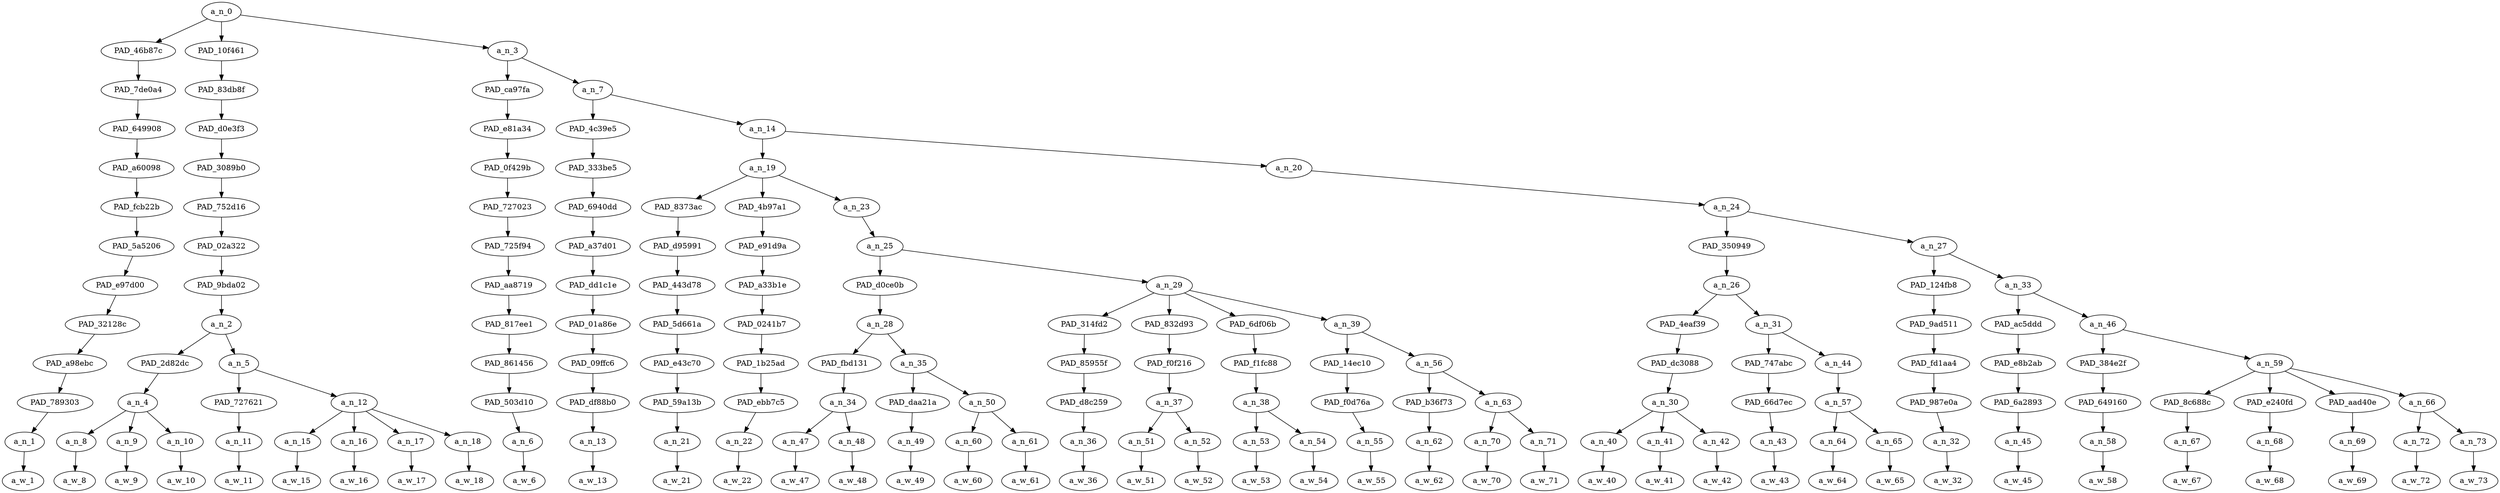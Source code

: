 strict digraph "" {
	a_n_0	[div_dir=1,
		index=0,
		level=12,
		pos="5.430447048611111,12!",
		text_span="[0, 1, 2, 3, 4, 5, 6, 7, 8, 9, 10, 11, 12, 13, 14, 15, 16, 17, 18, 19, 20, 21, 22, 23, 24, 25, 26, 27, 28, 29, 30, 31, 32, 33, 34, \
35, 36, 37, 38, 39, 40]",
		value=1.00000001];
	PAD_46b87c	[div_dir=1,
		index=0,
		level=11,
		pos="0.0,11!",
		text_span="[0]",
		value=0.05849847];
	a_n_0 -> PAD_46b87c;
	PAD_10f461	[div_dir=1,
		index=1,
		level=11,
		pos="3.625,11!",
		text_span="[1, 2, 3, 4, 5, 6, 7, 8]",
		value=0.19998719];
	a_n_0 -> PAD_10f461;
	a_n_3	[div_dir=1,
		index=2,
		level=11,
		pos="12.666341145833332,11!",
		text_span="[9, 10, 11, 12, 13, 14, 15, 16, 17, 18, 19, 20, 21, 22, 23, 24, 25, 26, 27, 28, 29, 30, 31, 32, 33, 34, 35, 36, 37, 38, 39, 40]",
		value=0.74110036];
	a_n_0 -> a_n_3;
	PAD_7de0a4	[div_dir=1,
		index=0,
		level=10,
		pos="0.0,10!",
		text_span="[0]",
		value=0.05849847];
	PAD_46b87c -> PAD_7de0a4;
	PAD_649908	[div_dir=1,
		index=0,
		level=9,
		pos="0.0,9!",
		text_span="[0]",
		value=0.05849847];
	PAD_7de0a4 -> PAD_649908;
	PAD_a60098	[div_dir=1,
		index=0,
		level=8,
		pos="0.0,8!",
		text_span="[0]",
		value=0.05849847];
	PAD_649908 -> PAD_a60098;
	PAD_fcb22b	[div_dir=1,
		index=0,
		level=7,
		pos="0.0,7!",
		text_span="[0]",
		value=0.05849847];
	PAD_a60098 -> PAD_fcb22b;
	PAD_5a5206	[div_dir=1,
		index=0,
		level=6,
		pos="0.0,6!",
		text_span="[0]",
		value=0.05849847];
	PAD_fcb22b -> PAD_5a5206;
	PAD_e97d00	[div_dir=1,
		index=0,
		level=5,
		pos="0.0,5!",
		text_span="[0]",
		value=0.05849847];
	PAD_5a5206 -> PAD_e97d00;
	PAD_32128c	[div_dir=1,
		index=0,
		level=4,
		pos="0.0,4!",
		text_span="[0]",
		value=0.05849847];
	PAD_e97d00 -> PAD_32128c;
	PAD_a98ebc	[div_dir=1,
		index=0,
		level=3,
		pos="0.0,3!",
		text_span="[0]",
		value=0.05849847];
	PAD_32128c -> PAD_a98ebc;
	PAD_789303	[div_dir=1,
		index=0,
		level=2,
		pos="0.0,2!",
		text_span="[0]",
		value=0.05849847];
	PAD_a98ebc -> PAD_789303;
	a_n_1	[div_dir=1,
		index=0,
		level=1,
		pos="0.0,1!",
		text_span="[0]",
		value=0.05849847];
	PAD_789303 -> a_n_1;
	a_w_1	[div_dir=0,
		index=0,
		level=0,
		pos="0,0!",
		text_span="[0]",
		value=america];
	a_n_1 -> a_w_1;
	PAD_83db8f	[div_dir=1,
		index=1,
		level=10,
		pos="3.625,10!",
		text_span="[1, 2, 3, 4, 5, 6, 7, 8]",
		value=0.19998719];
	PAD_10f461 -> PAD_83db8f;
	PAD_d0e3f3	[div_dir=1,
		index=1,
		level=9,
		pos="3.625,9!",
		text_span="[1, 2, 3, 4, 5, 6, 7, 8]",
		value=0.19998719];
	PAD_83db8f -> PAD_d0e3f3;
	PAD_3089b0	[div_dir=1,
		index=1,
		level=8,
		pos="3.625,8!",
		text_span="[1, 2, 3, 4, 5, 6, 7, 8]",
		value=0.19998719];
	PAD_d0e3f3 -> PAD_3089b0;
	PAD_752d16	[div_dir=1,
		index=1,
		level=7,
		pos="3.625,7!",
		text_span="[1, 2, 3, 4, 5, 6, 7, 8]",
		value=0.19998719];
	PAD_3089b0 -> PAD_752d16;
	PAD_02a322	[div_dir=1,
		index=1,
		level=6,
		pos="3.625,6!",
		text_span="[1, 2, 3, 4, 5, 6, 7, 8]",
		value=0.19998719];
	PAD_752d16 -> PAD_02a322;
	PAD_9bda02	[div_dir=1,
		index=1,
		level=5,
		pos="3.625,5!",
		text_span="[1, 2, 3, 4, 5, 6, 7, 8]",
		value=0.19998719];
	PAD_02a322 -> PAD_9bda02;
	a_n_2	[div_dir=1,
		index=1,
		level=4,
		pos="3.625,4!",
		text_span="[1, 2, 3, 4, 5, 6, 7, 8]",
		value=0.19998719];
	PAD_9bda02 -> a_n_2;
	PAD_2d82dc	[div_dir=1,
		index=1,
		level=3,
		pos="2.0,3!",
		text_span="[1, 2, 3]",
		value=0.12355003];
	a_n_2 -> PAD_2d82dc;
	a_n_5	[div_dir=1,
		index=2,
		level=3,
		pos="5.25,3!",
		text_span="[4, 5, 6, 7, 8]",
		value=0.07628366];
	a_n_2 -> a_n_5;
	a_n_4	[div_dir=1,
		index=1,
		level=2,
		pos="2.0,2!",
		text_span="[1, 2, 3]",
		value=0.12355003];
	PAD_2d82dc -> a_n_4;
	a_n_8	[div_dir=1,
		index=1,
		level=1,
		pos="1.0,1!",
		text_span="[1]",
		value=0.02565979];
	a_n_4 -> a_n_8;
	a_n_9	[div_dir=1,
		index=2,
		level=1,
		pos="2.0,1!",
		text_span="[2]",
		value=0.02685892];
	a_n_4 -> a_n_9;
	a_n_10	[div_dir=1,
		index=3,
		level=1,
		pos="3.0,1!",
		text_span="[3]",
		value=0.07092641];
	a_n_4 -> a_n_10;
	a_w_8	[div_dir=0,
		index=1,
		level=0,
		pos="1,0!",
		text_span="[1]",
		value=the];
	a_n_8 -> a_w_8;
	a_w_9	[div_dir=0,
		index=2,
		level=0,
		pos="2,0!",
		text_span="[2]",
		value=rulers];
	a_n_9 -> a_w_9;
	a_w_10	[div_dir=0,
		index=3,
		level=0,
		pos="3,0!",
		text_span="[3]",
		value=overlords];
	a_n_10 -> a_w_10;
	PAD_727621	[div_dir=1,
		index=2,
		level=2,
		pos="4.0,2!",
		text_span="[4]",
		value=0.01292640];
	a_n_5 -> PAD_727621;
	a_n_12	[div_dir=1,
		index=3,
		level=2,
		pos="6.5,2!",
		text_span="[5, 6, 7, 8]",
		value=0.06324511];
	a_n_5 -> a_n_12;
	a_n_11	[div_dir=1,
		index=4,
		level=1,
		pos="4.0,1!",
		text_span="[4]",
		value=0.01292640];
	PAD_727621 -> a_n_11;
	a_w_11	[div_dir=0,
		index=4,
		level=0,
		pos="4,0!",
		text_span="[4]",
		value=at];
	a_n_11 -> a_w_11;
	a_n_15	[div_dir=1,
		index=5,
		level=1,
		pos="5.0,1!",
		text_span="[5]",
		value=0.01162522];
	a_n_12 -> a_n_15;
	a_n_16	[div_dir=1,
		index=6,
		level=1,
		pos="6.0,1!",
		text_span="[6]",
		value=0.01819295];
	a_n_12 -> a_n_16;
	a_n_17	[div_dir=-1,
		index=7,
		level=1,
		pos="7.0,1!",
		text_span="[7]",
		value=0.01752290];
	a_n_12 -> a_n_17;
	a_n_18	[div_dir=1,
		index=8,
		level=1,
		pos="8.0,1!",
		text_span="[8]",
		value=0.01579126];
	a_n_12 -> a_n_18;
	a_w_15	[div_dir=0,
		index=5,
		level=0,
		pos="5,0!",
		text_span="[5]",
		value=the1];
	a_n_15 -> a_w_15;
	a_w_16	[div_dir=0,
		index=6,
		level=0,
		pos="6,0!",
		text_span="[6]",
		value=federal];
	a_n_16 -> a_w_16;
	a_w_17	[div_dir=0,
		index=7,
		level=0,
		pos="7,0!",
		text_span="[7]",
		value=local];
	a_n_17 -> a_w_17;
	a_w_18	[div_dir=0,
		index=8,
		level=0,
		pos="8,0!",
		text_span="[8]",
		value=levels];
	a_n_18 -> a_w_18;
	PAD_ca97fa	[div_dir=1,
		index=2,
		level=10,
		pos="9.0,10!",
		text_span="[9]",
		value=0.01180423];
	a_n_3 -> PAD_ca97fa;
	a_n_7	[div_dir=1,
		index=3,
		level=10,
		pos="16.332682291666664,10!",
		text_span="[10, 11, 12, 13, 14, 15, 16, 17, 18, 19, 20, 21, 22, 23, 24, 25, 26, 27, 28, 29, 30, 31, 32, 33, 34, 35, 36, 37, 38, 39, 40]",
		value=0.72899919];
	a_n_3 -> a_n_7;
	PAD_e81a34	[div_dir=1,
		index=2,
		level=9,
		pos="9.0,9!",
		text_span="[9]",
		value=0.01180423];
	PAD_ca97fa -> PAD_e81a34;
	PAD_0f429b	[div_dir=1,
		index=2,
		level=8,
		pos="9.0,8!",
		text_span="[9]",
		value=0.01180423];
	PAD_e81a34 -> PAD_0f429b;
	PAD_727023	[div_dir=1,
		index=2,
		level=7,
		pos="9.0,7!",
		text_span="[9]",
		value=0.01180423];
	PAD_0f429b -> PAD_727023;
	PAD_725f94	[div_dir=1,
		index=2,
		level=6,
		pos="9.0,6!",
		text_span="[9]",
		value=0.01180423];
	PAD_727023 -> PAD_725f94;
	PAD_aa8719	[div_dir=1,
		index=2,
		level=5,
		pos="9.0,5!",
		text_span="[9]",
		value=0.01180423];
	PAD_725f94 -> PAD_aa8719;
	PAD_817ee1	[div_dir=1,
		index=2,
		level=4,
		pos="9.0,4!",
		text_span="[9]",
		value=0.01180423];
	PAD_aa8719 -> PAD_817ee1;
	PAD_861456	[div_dir=1,
		index=3,
		level=3,
		pos="9.0,3!",
		text_span="[9]",
		value=0.01180423];
	PAD_817ee1 -> PAD_861456;
	PAD_503d10	[div_dir=1,
		index=4,
		level=2,
		pos="9.0,2!",
		text_span="[9]",
		value=0.01180423];
	PAD_861456 -> PAD_503d10;
	a_n_6	[div_dir=1,
		index=9,
		level=1,
		pos="9.0,1!",
		text_span="[9]",
		value=0.01180423];
	PAD_503d10 -> a_n_6;
	a_w_6	[div_dir=0,
		index=9,
		level=0,
		pos="9,0!",
		text_span="[9]",
		value=have];
	a_n_6 -> a_w_6;
	PAD_4c39e5	[div_dir=1,
		index=3,
		level=9,
		pos="10.0,9!",
		text_span="[10]",
		value=0.01068966];
	a_n_7 -> PAD_4c39e5;
	a_n_14	[div_dir=1,
		index=4,
		level=9,
		pos="22.665364583333332,9!",
		text_span="[11, 12, 13, 14, 15, 16, 17, 18, 19, 20, 21, 22, 23, 24, 25, 26, 27, 28, 29, 30, 31, 32, 33, 34, 35, 36, 37, 38, 39, 40]",
		value=0.71801832];
	a_n_7 -> a_n_14;
	PAD_333be5	[div_dir=1,
		index=3,
		level=8,
		pos="10.0,8!",
		text_span="[10]",
		value=0.01068966];
	PAD_4c39e5 -> PAD_333be5;
	PAD_6940dd	[div_dir=1,
		index=3,
		level=7,
		pos="10.0,7!",
		text_span="[10]",
		value=0.01068966];
	PAD_333be5 -> PAD_6940dd;
	PAD_a37d01	[div_dir=1,
		index=3,
		level=6,
		pos="10.0,6!",
		text_span="[10]",
		value=0.01068966];
	PAD_6940dd -> PAD_a37d01;
	PAD_dd1c1e	[div_dir=1,
		index=3,
		level=5,
		pos="10.0,5!",
		text_span="[10]",
		value=0.01068966];
	PAD_a37d01 -> PAD_dd1c1e;
	PAD_01a86e	[div_dir=1,
		index=3,
		level=4,
		pos="10.0,4!",
		text_span="[10]",
		value=0.01068966];
	PAD_dd1c1e -> PAD_01a86e;
	PAD_09ffc6	[div_dir=1,
		index=4,
		level=3,
		pos="10.0,3!",
		text_span="[10]",
		value=0.01068966];
	PAD_01a86e -> PAD_09ffc6;
	PAD_df88b0	[div_dir=1,
		index=5,
		level=2,
		pos="10.0,2!",
		text_span="[10]",
		value=0.01068966];
	PAD_09ffc6 -> PAD_df88b0;
	a_n_13	[div_dir=1,
		index=10,
		level=1,
		pos="10.0,1!",
		text_span="[10]",
		value=0.01068966];
	PAD_df88b0 -> a_n_13;
	a_w_13	[div_dir=0,
		index=10,
		level=0,
		pos="10,0!",
		text_span="[10]",
		value=made];
	a_n_13 -> a_w_13;
	a_n_19	[div_dir=1,
		index=4,
		level=8,
		pos="13.557291666666666,8!",
		text_span="[11, 12, 13, 14, 15, 16, 17, 18, 19, 20, 21, 22, 23, 24, 25, 26]",
		value=0.23908238];
	a_n_14 -> a_n_19;
	a_n_20	[div_dir=1,
		index=5,
		level=8,
		pos="31.7734375,8!",
		text_span="[27, 28, 29, 30, 31, 32, 33, 34, 35, 36, 37, 38, 39, 40]",
		value=0.47864481];
	a_n_14 -> a_n_20;
	PAD_8373ac	[div_dir=1,
		index=4,
		level=7,
		pos="11.0,7!",
		text_span="[11]",
		value=0.01091961];
	a_n_19 -> PAD_8373ac;
	PAD_4b97a1	[div_dir=-1,
		index=5,
		level=7,
		pos="12.0,7!",
		text_span="[12]",
		value=0.01686517];
	a_n_19 -> PAD_4b97a1;
	a_n_23	[div_dir=1,
		index=6,
		level=7,
		pos="17.671875,7!",
		text_span="[13, 14, 15, 16, 17, 18, 19, 20, 21, 22, 23, 24, 25, 26]",
		value=0.21113346];
	a_n_19 -> a_n_23;
	PAD_d95991	[div_dir=1,
		index=4,
		level=6,
		pos="11.0,6!",
		text_span="[11]",
		value=0.01091961];
	PAD_8373ac -> PAD_d95991;
	PAD_443d78	[div_dir=1,
		index=4,
		level=5,
		pos="11.0,5!",
		text_span="[11]",
		value=0.01091961];
	PAD_d95991 -> PAD_443d78;
	PAD_5d661a	[div_dir=1,
		index=4,
		level=4,
		pos="11.0,4!",
		text_span="[11]",
		value=0.01091961];
	PAD_443d78 -> PAD_5d661a;
	PAD_e43c70	[div_dir=1,
		index=5,
		level=3,
		pos="11.0,3!",
		text_span="[11]",
		value=0.01091961];
	PAD_5d661a -> PAD_e43c70;
	PAD_59a13b	[div_dir=1,
		index=6,
		level=2,
		pos="11.0,2!",
		text_span="[11]",
		value=0.01091961];
	PAD_e43c70 -> PAD_59a13b;
	a_n_21	[div_dir=1,
		index=11,
		level=1,
		pos="11.0,1!",
		text_span="[11]",
		value=0.01091961];
	PAD_59a13b -> a_n_21;
	a_w_21	[div_dir=0,
		index=11,
		level=0,
		pos="11,0!",
		text_span="[11]",
		value=a];
	a_n_21 -> a_w_21;
	PAD_e91d9a	[div_dir=-1,
		index=5,
		level=6,
		pos="12.0,6!",
		text_span="[12]",
		value=0.01686517];
	PAD_4b97a1 -> PAD_e91d9a;
	PAD_a33b1e	[div_dir=-1,
		index=5,
		level=5,
		pos="12.0,5!",
		text_span="[12]",
		value=0.01686517];
	PAD_e91d9a -> PAD_a33b1e;
	PAD_0241b7	[div_dir=-1,
		index=5,
		level=4,
		pos="12.0,4!",
		text_span="[12]",
		value=0.01686517];
	PAD_a33b1e -> PAD_0241b7;
	PAD_1b25ad	[div_dir=-1,
		index=6,
		level=3,
		pos="12.0,3!",
		text_span="[12]",
		value=0.01686517];
	PAD_0241b7 -> PAD_1b25ad;
	PAD_ebb7c5	[div_dir=-1,
		index=7,
		level=2,
		pos="12.0,2!",
		text_span="[12]",
		value=0.01686517];
	PAD_1b25ad -> PAD_ebb7c5;
	a_n_22	[div_dir=-1,
		index=12,
		level=1,
		pos="12.0,1!",
		text_span="[12]",
		value=0.01686517];
	PAD_ebb7c5 -> a_n_22;
	a_w_22	[div_dir=0,
		index=12,
		level=0,
		pos="12,0!",
		text_span="[12]",
		value=declaration];
	a_n_22 -> a_w_22;
	a_n_25	[div_dir=1,
		index=6,
		level=6,
		pos="17.671875,6!",
		text_span="[13, 14, 15, 16, 17, 18, 19, 20, 21, 22, 23, 24, 25, 26]",
		value=0.21096920];
	a_n_23 -> a_n_25;
	PAD_d0ce0b	[div_dir=1,
		index=6,
		level=5,
		pos="14.625,5!",
		text_span="[13, 14, 15, 16, 17]",
		value=0.09359502];
	a_n_25 -> PAD_d0ce0b;
	a_n_29	[div_dir=1,
		index=7,
		level=5,
		pos="20.71875,5!",
		text_span="[18, 19, 20, 21, 22, 23, 24, 25, 26]",
		value=0.11720993];
	a_n_25 -> a_n_29;
	a_n_28	[div_dir=1,
		index=6,
		level=4,
		pos="14.625,4!",
		text_span="[13, 14, 15, 16, 17]",
		value=0.09359502];
	PAD_d0ce0b -> a_n_28;
	PAD_fbd131	[div_dir=1,
		index=7,
		level=3,
		pos="13.5,3!",
		text_span="[13, 14]",
		value=0.03095559];
	a_n_28 -> PAD_fbd131;
	a_n_35	[div_dir=1,
		index=8,
		level=3,
		pos="15.75,3!",
		text_span="[15, 16, 17]",
		value=0.06249807];
	a_n_28 -> a_n_35;
	a_n_34	[div_dir=1,
		index=8,
		level=2,
		pos="13.5,2!",
		text_span="[13, 14]",
		value=0.03095559];
	PAD_fbd131 -> a_n_34;
	a_n_47	[div_dir=1,
		index=13,
		level=1,
		pos="13.0,1!",
		text_span="[13]",
		value=0.01219922];
	a_n_34 -> a_n_47;
	a_n_48	[div_dir=1,
		index=14,
		level=1,
		pos="14.0,1!",
		text_span="[14]",
		value=0.01867195];
	a_n_34 -> a_n_48;
	a_w_47	[div_dir=0,
		index=13,
		level=0,
		pos="13,0!",
		text_span="[13]",
		value=the2];
	a_n_47 -> a_w_47;
	a_w_48	[div_dir=0,
		index=14,
		level=0,
		pos="14,0!",
		text_span="[14]",
		value=lives];
	a_n_48 -> a_w_48;
	PAD_daa21a	[div_dir=1,
		index=9,
		level=2,
		pos="15.0,2!",
		text_span="[15]",
		value=0.01444862];
	a_n_35 -> PAD_daa21a;
	a_n_50	[div_dir=1,
		index=10,
		level=2,
		pos="16.5,2!",
		text_span="[16, 17]",
		value=0.04793578];
	a_n_35 -> a_n_50;
	a_n_49	[div_dir=1,
		index=15,
		level=1,
		pos="15.0,1!",
		text_span="[15]",
		value=0.01444862];
	PAD_daa21a -> a_n_49;
	a_w_49	[div_dir=0,
		index=15,
		level=0,
		pos="15,0!",
		text_span="[15]",
		value=of];
	a_n_49 -> a_w_49;
	a_n_60	[div_dir=1,
		index=16,
		level=1,
		pos="16.0,1!",
		text_span="[16]",
		value=0.02712915];
	a_n_50 -> a_n_60;
	a_n_61	[div_dir=-1,
		index=17,
		level=1,
		pos="17.0,1!",
		text_span="[17]",
		value=0.02072449];
	a_n_50 -> a_n_61;
	a_w_60	[div_dir=0,
		index=16,
		level=0,
		pos="16,0!",
		text_span="[16]",
		value=american];
	a_n_60 -> a_w_60;
	a_w_61	[div_dir=0,
		index=17,
		level=0,
		pos="17,0!",
		text_span="[17]",
		value=citizens];
	a_n_61 -> a_w_61;
	PAD_314fd2	[div_dir=1,
		index=7,
		level=4,
		pos="18.0,4!",
		text_span="[18]",
		value=0.01285243];
	a_n_29 -> PAD_314fd2;
	PAD_832d93	[div_dir=-1,
		index=8,
		level=4,
		pos="19.5,4!",
		text_span="[19, 20]",
		value=0.02282359];
	a_n_29 -> PAD_832d93;
	PAD_6df06b	[div_dir=1,
		index=9,
		level=4,
		pos="21.5,4!",
		text_span="[21, 22]",
		value=0.02866065];
	a_n_29 -> PAD_6df06b;
	a_n_39	[div_dir=1,
		index=10,
		level=4,
		pos="23.875,4!",
		text_span="[23, 24, 25, 26]",
		value=0.05277312];
	a_n_29 -> a_n_39;
	PAD_85955f	[div_dir=1,
		index=9,
		level=3,
		pos="18.0,3!",
		text_span="[18]",
		value=0.01285243];
	PAD_314fd2 -> PAD_85955f;
	PAD_d8c259	[div_dir=1,
		index=11,
		level=2,
		pos="18.0,2!",
		text_span="[18]",
		value=0.01285243];
	PAD_85955f -> PAD_d8c259;
	a_n_36	[div_dir=1,
		index=18,
		level=1,
		pos="18.0,1!",
		text_span="[18]",
		value=0.01285243];
	PAD_d8c259 -> a_n_36;
	a_w_36	[div_dir=0,
		index=18,
		level=0,
		pos="18,0!",
		text_span="[18]",
		value=are];
	a_n_36 -> a_w_36;
	PAD_f0f216	[div_dir=-1,
		index=10,
		level=3,
		pos="19.5,3!",
		text_span="[19, 20]",
		value=0.02282359];
	PAD_832d93 -> PAD_f0f216;
	a_n_37	[div_dir=-1,
		index=12,
		level=2,
		pos="19.5,2!",
		text_span="[19, 20]",
		value=0.02282359];
	PAD_f0f216 -> a_n_37;
	a_n_51	[div_dir=-1,
		index=19,
		level=1,
		pos="19.0,1!",
		text_span="[19]",
		value=0.01018719];
	a_n_37 -> a_n_51;
	a_n_52	[div_dir=-1,
		index=20,
		level=1,
		pos="20.0,1!",
		text_span="[20]",
		value=0.01262122];
	a_n_37 -> a_n_52;
	a_w_51	[div_dir=0,
		index=19,
		level=0,
		pos="19,0!",
		text_span="[19]",
		value=no];
	a_n_51 -> a_w_51;
	a_w_52	[div_dir=0,
		index=20,
		level=0,
		pos="20,0!",
		text_span="[20]",
		value=longer];
	a_n_52 -> a_w_52;
	PAD_f1fc88	[div_dir=1,
		index=11,
		level=3,
		pos="21.5,3!",
		text_span="[21, 22]",
		value=0.02866065];
	PAD_6df06b -> PAD_f1fc88;
	a_n_38	[div_dir=1,
		index=13,
		level=2,
		pos="21.5,2!",
		text_span="[21, 22]",
		value=0.02866065];
	PAD_f1fc88 -> a_n_38;
	a_n_53	[div_dir=1,
		index=21,
		level=1,
		pos="21.0,1!",
		text_span="[21]",
		value=0.01383746];
	a_n_38 -> a_n_53;
	a_n_54	[div_dir=1,
		index=22,
		level=1,
		pos="22.0,1!",
		text_span="[22]",
		value=0.01472596];
	a_n_38 -> a_n_54;
	a_w_53	[div_dir=0,
		index=21,
		level=0,
		pos="21,0!",
		text_span="[21]",
		value=our];
	a_n_53 -> a_w_53;
	a_w_54	[div_dir=0,
		index=22,
		level=0,
		pos="22,0!",
		text_span="[22]",
		value=concern];
	a_n_54 -> a_w_54;
	PAD_14ec10	[div_dir=1,
		index=12,
		level=3,
		pos="23.0,3!",
		text_span="[23]",
		value=0.01363886];
	a_n_39 -> PAD_14ec10;
	a_n_56	[div_dir=1,
		index=13,
		level=3,
		pos="24.75,3!",
		text_span="[24, 25, 26]",
		value=0.03906304];
	a_n_39 -> a_n_56;
	PAD_f0d76a	[div_dir=1,
		index=14,
		level=2,
		pos="23.0,2!",
		text_span="[23]",
		value=0.01363886];
	PAD_14ec10 -> PAD_f0d76a;
	a_n_55	[div_dir=1,
		index=23,
		level=1,
		pos="23.0,1!",
		text_span="[23]",
		value=0.01363886];
	PAD_f0d76a -> a_n_55;
	a_w_55	[div_dir=0,
		index=23,
		level=0,
		pos="23,0!",
		text_span="[23]",
		value=as];
	a_n_55 -> a_w_55;
	PAD_b36f73	[div_dir=1,
		index=15,
		level=2,
		pos="24.0,2!",
		text_span="[24]",
		value=0.01188958];
	a_n_56 -> PAD_b36f73;
	a_n_63	[div_dir=1,
		index=16,
		level=2,
		pos="25.5,2!",
		text_span="[25, 26]",
		value=0.02712358];
	a_n_56 -> a_n_63;
	a_n_62	[div_dir=1,
		index=24,
		level=1,
		pos="24.0,1!",
		text_span="[24]",
		value=0.01188958];
	PAD_b36f73 -> a_n_62;
	a_w_62	[div_dir=0,
		index=24,
		level=0,
		pos="24,0!",
		text_span="[24]",
		value=of1];
	a_n_62 -> a_w_62;
	a_n_70	[div_dir=1,
		index=25,
		level=1,
		pos="25.0,1!",
		text_span="[25]",
		value=0.01335212];
	a_n_63 -> a_n_70;
	a_n_71	[div_dir=-1,
		index=26,
		level=1,
		pos="26.0,1!",
		text_span="[26]",
		value=0.01373664];
	a_n_63 -> a_n_71;
	a_w_70	[div_dir=0,
		index=25,
		level=0,
		pos="25,0!",
		text_span="[25]",
		value=this];
	a_n_70 -> a_w_70;
	a_w_71	[div_dir=0,
		index=26,
		level=0,
		pos="26,0!",
		text_span="[26]",
		value=moment];
	a_n_71 -> a_w_71;
	a_n_24	[div_dir=1,
		index=7,
		level=7,
		pos="31.7734375,7!",
		text_span="[27, 28, 29, 30, 31, 32, 33, 34, 35, 36, 37, 38, 39, 40]",
		value=0.47839825];
	a_n_20 -> a_n_24;
	PAD_350949	[div_dir=1,
		index=7,
		level=6,
		pos="29.375,6!",
		text_span="[27, 28, 29, 30, 31, 32]",
		value=0.09270146];
	a_n_24 -> PAD_350949;
	a_n_27	[div_dir=1,
		index=8,
		level=6,
		pos="34.171875,6!",
		text_span="[33, 34, 35, 36, 37, 38, 39, 40]",
		value=0.38545024];
	a_n_24 -> a_n_27;
	a_n_26	[div_dir=1,
		index=8,
		level=5,
		pos="29.375,5!",
		text_span="[27, 28, 29, 30, 31, 32]",
		value=0.09270146];
	PAD_350949 -> a_n_26;
	PAD_4eaf39	[div_dir=1,
		index=11,
		level=4,
		pos="28.0,4!",
		text_span="[27, 28, 29]",
		value=0.04288767];
	a_n_26 -> PAD_4eaf39;
	a_n_31	[div_dir=1,
		index=12,
		level=4,
		pos="30.75,4!",
		text_span="[30, 31, 32]",
		value=0.04969124];
	a_n_26 -> a_n_31;
	PAD_dc3088	[div_dir=1,
		index=14,
		level=3,
		pos="28.0,3!",
		text_span="[27, 28, 29]",
		value=0.04288767];
	PAD_4eaf39 -> PAD_dc3088;
	a_n_30	[div_dir=1,
		index=17,
		level=2,
		pos="28.0,2!",
		text_span="[27, 28, 29]",
		value=0.04288767];
	PAD_dc3088 -> a_n_30;
	a_n_40	[div_dir=1,
		index=27,
		level=1,
		pos="27.0,1!",
		text_span="[27]",
		value=0.01219382];
	a_n_30 -> a_n_40;
	a_n_41	[div_dir=1,
		index=28,
		level=1,
		pos="28.0,1!",
		text_span="[28]",
		value=0.01313108];
	a_n_30 -> a_n_41;
	a_n_42	[div_dir=1,
		index=29,
		level=1,
		pos="29.0,1!",
		text_span="[29]",
		value=0.01749192];
	a_n_30 -> a_n_42;
	a_w_40	[div_dir=0,
		index=27,
		level=0,
		pos="27,0!",
		text_span="[27]",
		value=the3];
	a_n_40 -> a_w_40;
	a_w_41	[div_dir=0,
		index=28,
		level=0,
		pos="28,0!",
		text_span="[28]",
		value=only];
	a_n_41 -> a_w_41;
	a_w_42	[div_dir=0,
		index=29,
		level=0,
		pos="29,0!",
		text_span="[29]",
		value=lives1];
	a_n_42 -> a_w_42;
	PAD_747abc	[div_dir=1,
		index=15,
		level=3,
		pos="30.0,3!",
		text_span="[30]",
		value=0.01713556];
	a_n_31 -> PAD_747abc;
	a_n_44	[div_dir=1,
		index=16,
		level=3,
		pos="31.5,3!",
		text_span="[31, 32]",
		value=0.03245323];
	a_n_31 -> a_n_44;
	PAD_66d7ec	[div_dir=1,
		index=18,
		level=2,
		pos="30.0,2!",
		text_span="[30]",
		value=0.01713556];
	PAD_747abc -> PAD_66d7ec;
	a_n_43	[div_dir=1,
		index=30,
		level=1,
		pos="30.0,1!",
		text_span="[30]",
		value=0.01713556];
	PAD_66d7ec -> a_n_43;
	a_w_43	[div_dir=0,
		index=30,
		level=0,
		pos="30,0!",
		text_span="[30]",
		value=worth];
	a_n_43 -> a_w_43;
	a_n_57	[div_dir=1,
		index=19,
		level=2,
		pos="31.5,2!",
		text_span="[31, 32]",
		value=0.03239722];
	a_n_44 -> a_n_57;
	a_n_64	[div_dir=1,
		index=31,
		level=1,
		pos="31.0,1!",
		text_span="[31]",
		value=0.01709884];
	a_n_57 -> a_n_64;
	a_n_65	[div_dir=1,
		index=32,
		level=1,
		pos="32.0,1!",
		text_span="[32]",
		value=0.01524237];
	a_n_57 -> a_n_65;
	a_w_64	[div_dir=0,
		index=31,
		level=0,
		pos="31,0!",
		text_span="[31]",
		value=protecting];
	a_n_64 -> a_w_64;
	a_w_65	[div_dir=0,
		index=32,
		level=0,
		pos="32,0!",
		text_span="[32]",
		value=defending];
	a_n_65 -> a_w_65;
	PAD_124fb8	[div_dir=1,
		index=9,
		level=5,
		pos="33.0,5!",
		text_span="[33]",
		value=0.01792561];
	a_n_27 -> PAD_124fb8;
	a_n_33	[div_dir=1,
		index=10,
		level=5,
		pos="35.34375,5!",
		text_span="[34, 35, 36, 37, 38, 39, 40]",
		value=0.36730793];
	a_n_27 -> a_n_33;
	PAD_9ad511	[div_dir=1,
		index=13,
		level=4,
		pos="33.0,4!",
		text_span="[33]",
		value=0.01792561];
	PAD_124fb8 -> PAD_9ad511;
	PAD_fd1aa4	[div_dir=1,
		index=17,
		level=3,
		pos="33.0,3!",
		text_span="[33]",
		value=0.01792561];
	PAD_9ad511 -> PAD_fd1aa4;
	PAD_987e0a	[div_dir=1,
		index=20,
		level=2,
		pos="33.0,2!",
		text_span="[33]",
		value=0.01792561];
	PAD_fd1aa4 -> PAD_987e0a;
	a_n_32	[div_dir=1,
		index=33,
		level=1,
		pos="33.0,1!",
		text_span="[33]",
		value=0.01792561];
	PAD_987e0a -> a_n_32;
	a_w_32	[div_dir=0,
		index=33,
		level=0,
		pos="33,0!",
		text_span="[33]",
		value=are1];
	a_n_32 -> a_w_32;
	PAD_ac5ddd	[div_dir=1,
		index=14,
		level=4,
		pos="34.0,4!",
		text_span="[34]",
		value=0.01490496];
	a_n_33 -> PAD_ac5ddd;
	a_n_46	[div_dir=1,
		index=15,
		level=4,
		pos="36.6875,4!",
		text_span="[35, 36, 37, 38, 39, 40]",
		value=0.35221912];
	a_n_33 -> a_n_46;
	PAD_e8b2ab	[div_dir=1,
		index=18,
		level=3,
		pos="34.0,3!",
		text_span="[34]",
		value=0.01490496];
	PAD_ac5ddd -> PAD_e8b2ab;
	PAD_6a2893	[div_dir=1,
		index=21,
		level=2,
		pos="34.0,2!",
		text_span="[34]",
		value=0.01490496];
	PAD_e8b2ab -> PAD_6a2893;
	a_n_45	[div_dir=1,
		index=34,
		level=1,
		pos="34.0,1!",
		text_span="[34]",
		value=0.01490496];
	PAD_6a2893 -> a_n_45;
	a_w_45	[div_dir=0,
		index=34,
		level=0,
		pos="34,0!",
		text_span="[34]",
		value=those];
	a_n_45 -> a_w_45;
	PAD_384e2f	[div_dir=1,
		index=19,
		level=3,
		pos="35.0,3!",
		text_span="[35]",
		value=0.01668500];
	a_n_46 -> PAD_384e2f;
	a_n_59	[div_dir=1,
		index=20,
		level=3,
		pos="38.375,3!",
		text_span="[36, 37, 38, 39, 40]",
		value=0.33535211];
	a_n_46 -> a_n_59;
	PAD_649160	[div_dir=1,
		index=22,
		level=2,
		pos="35.0,2!",
		text_span="[35]",
		value=0.01668500];
	PAD_384e2f -> PAD_649160;
	a_n_58	[div_dir=1,
		index=35,
		level=1,
		pos="35.0,1!",
		text_span="[35]",
		value=0.01668500];
	PAD_649160 -> a_n_58;
	a_w_58	[div_dir=0,
		index=35,
		level=0,
		pos="35,0!",
		text_span="[35]",
		value=of2];
	a_n_58 -> a_w_58;
	PAD_8c688c	[div_dir=1,
		index=24,
		level=2,
		pos="38.0,2!",
		text_span="[38]",
		value=0.08361848];
	a_n_59 -> PAD_8c688c;
	PAD_e240fd	[div_dir=-1,
		index=25,
		level=2,
		pos="39.0,2!",
		text_span="[39]",
		value=0.05496679];
	a_n_59 -> PAD_e240fd;
	PAD_aad40e	[div_dir=1,
		index=26,
		level=2,
		pos="40.0,2!",
		text_span="[40]",
		value=0.12631980];
	a_n_59 -> PAD_aad40e;
	a_n_66	[div_dir=-1,
		index=23,
		level=2,
		pos="36.5,2!",
		text_span="[36, 37]",
		value=0.07029828];
	a_n_59 -> a_n_66;
	a_n_67	[div_dir=1,
		index=38,
		level=1,
		pos="38.0,1!",
		text_span="[38]",
		value=0.08361848];
	PAD_8c688c -> a_n_67;
	a_w_67	[div_dir=0,
		index=38,
		level=0,
		pos="38,0!",
		text_span="[38]",
		value=muslim];
	a_n_67 -> a_w_67;
	a_n_68	[div_dir=-1,
		index=39,
		level=1,
		pos="39.0,1!",
		text_span="[39]",
		value=0.05496679];
	PAD_e240fd -> a_n_68;
	a_w_68	[div_dir=0,
		index=39,
		level=0,
		pos="39,0!",
		text_span="[39]",
		value=terrorists];
	a_n_68 -> a_w_68;
	a_n_69	[div_dir=1,
		index=40,
		level=1,
		pos="40.0,1!",
		text_span="[40]",
		value=0.12631980];
	PAD_aad40e -> a_n_69;
	a_w_69	[div_dir=0,
		index=40,
		level=0,
		pos="40,0!",
		text_span="[40]",
		value=libbyschaaf];
	a_n_69 -> a_w_69;
	a_n_72	[div_dir=1,
		index=36,
		level=1,
		pos="36.0,1!",
		text_span="[36]",
		value=0.03054321];
	a_n_66 -> a_n_72;
	a_n_73	[div_dir=-1,
		index=37,
		level=1,
		pos="37.0,1!",
		text_span="[37]",
		value=0.03965385];
	a_n_66 -> a_n_73;
	a_w_72	[div_dir=0,
		index=36,
		level=0,
		pos="36,0!",
		text_span="[36]",
		value=illegal];
	a_n_72 -> a_w_72;
	a_w_73	[div_dir=0,
		index=37,
		level=0,
		pos="37,0!",
		text_span="[37]",
		value=aliens];
	a_n_73 -> a_w_73;
}
